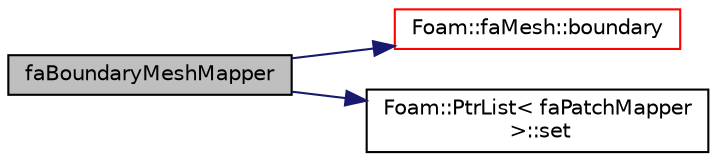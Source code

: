 digraph "faBoundaryMeshMapper"
{
  bgcolor="transparent";
  edge [fontname="Helvetica",fontsize="10",labelfontname="Helvetica",labelfontsize="10"];
  node [fontname="Helvetica",fontsize="10",shape=record];
  rankdir="LR";
  Node1 [label="faBoundaryMeshMapper",height=0.2,width=0.4,color="black", fillcolor="grey75", style="filled" fontcolor="black"];
  Node1 -> Node2 [color="midnightblue",fontsize="10",style="solid",fontname="Helvetica"];
  Node2 [label="Foam::faMesh::boundary",height=0.2,width=0.4,color="red",URL="$classFoam_1_1faMesh.html#a6d2808dd217140120413fdb23be9f7e9",tooltip="Return constant reference to boundary mesh. "];
  Node1 -> Node3 [color="midnightblue",fontsize="10",style="solid",fontname="Helvetica"];
  Node3 [label="Foam::PtrList\< faPatchMapper\l \>::set",height=0.2,width=0.4,color="black",URL="$classFoam_1_1PtrList.html#a048776ab2f56c864e91eb71a010dcce6",tooltip="Return const pointer to element (if set) or nullptr. "];
}
